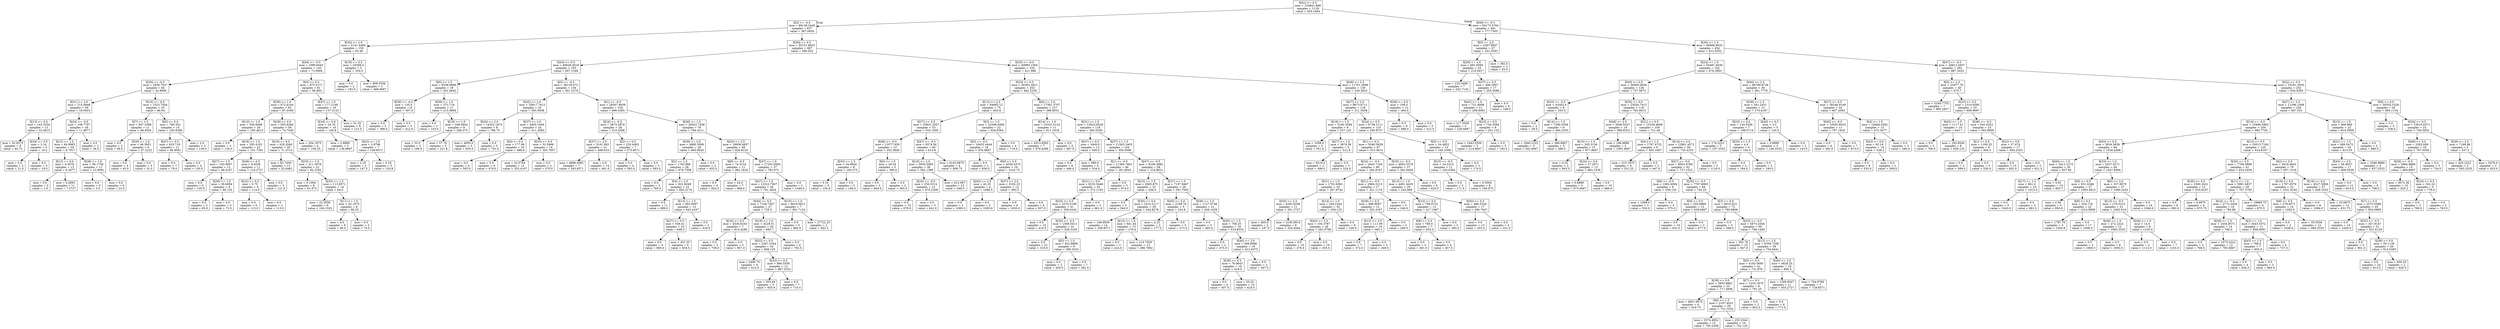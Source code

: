 digraph Tree {
node [shape=box] ;
0 [label="X[41] <= 0.5\nmse = 103841.899\nsamples = 1118\nvalue = 555.1664"] ;
1 [label="X[2] <= -0.5\nmse = 68136.3446\nsamples = 637\nvalue = 387.0926"] ;
0 -> 1 [labeldistance=2.5, labelangle=45, headlabel="True"] ;
2 [label="X[34] <= 2.0\nmse = 5141.4484\nsamples = 150\nvalue = 82.46"] ;
1 -> 2 ;
3 [label="X[40] <= -0.5\nmse = 1989.6045\nsamples = 145\nvalue = 73.0966"] ;
2 -> 3 ;
4 [label="X[30] <= -0.5\nmse = 1639.7537\nsamples = 64\nvalue = 42.8906"] ;
3 -> 4 ;
5 [label="X[31] <= 2.0\nmse = 215.0848\nsamples = 39\nvalue = 18.6923"] ;
4 -> 5 ;
6 [label="X[13] <= 2.0\nmse = 143.3254\nsamples = 13\nvalue = 32.4615"] ;
5 -> 6 ;
7 [label="mse = 52.9375\nsamples = 8\nvalue = 40.75"] ;
6 -> 7 ;
8 [label="X[34] <= 0.5\nmse = 2.16\nsamples = 5\nvalue = 19.2"] ;
6 -> 8 ;
9 [label="mse = 0.0\nsamples = 2\nvalue = 21.0"] ;
8 -> 9 ;
10 [label="mse = 0.0\nsamples = 3\nvalue = 18.0"] ;
8 -> 10 ;
11 [label="X[24] <= -0.5\nmse = 108.7707\nsamples = 26\nvalue = 11.8077"] ;
5 -> 11 ;
12 [label="X[12] <= 1.5\nmse = 64.9983\nsamples = 24\nvalue = 9.7917"] ;
11 -> 12 ;
13 [label="X[12] <= 0.0\nmse = 9.5976\nsamples = 13\nvalue = 6.3077"] ;
12 -> 13 ;
14 [label="mse = 0.0\nsamples = 2\nvalue = 1.0"] ;
13 -> 14 ;
15 [label="mse = 5.2893\nsamples = 11\nvalue = 7.2727"] ;
13 -> 15 ;
16 [label="X[38] <= 1.0\nmse = 99.1736\nsamples = 11\nvalue = 13.9091"] ;
12 -> 16 ;
17 [label="mse = 0.0\nsamples = 5\nvalue = 3.0"] ;
16 -> 17 ;
18 [label="mse = 0.0\nsamples = 6\nvalue = 23.0"] ;
16 -> 18 ;
19 [label="mse = 0.0\nsamples = 2\nvalue = 36.0"] ;
11 -> 19 ;
20 [label="X[10] <= -0.5\nmse = 1523.7504\nsamples = 25\nvalue = 80.64"] ;
4 -> 20 ;
21 [label="X[7] <= 1.5\nmse = 607.3388\nsamples = 11\nvalue = 48.4545"] ;
20 -> 21 ;
22 [label="mse = 0.0\nsamples = 2\nvalue = 99.0"] ;
21 -> 22 ;
23 [label="X[30] <= 1.0\nmse = 48.3951\nsamples = 9\nvalue = 37.2222"] ;
21 -> 23 ;
24 [label="mse = 0.0\nsamples = 4\nvalue = 45.0"] ;
23 -> 24 ;
25 [label="mse = 0.0\nsamples = 5\nvalue = 31.0"] ;
23 -> 25 ;
26 [label="X[0] <= 0.0\nmse = 790.352\nsamples = 14\nvalue = 105.9286"] ;
20 -> 26 ;
27 [label="X[47] <= 0.5\nmse = 625.719\nsamples = 11\nvalue = 96.9091"] ;
26 -> 27 ;
28 [label="mse = 0.0\nsamples = 7\nvalue = 78.0"] ;
27 -> 28 ;
29 [label="mse = 0.0\nsamples = 4\nvalue = 130.0"] ;
27 -> 29 ;
30 [label="mse = 2.0\nsamples = 3\nvalue = 139.0"] ;
26 -> 30 ;
31 [label="X[0] <= 0.5\nmse = 975.5171\nsamples = 81\nvalue = 96.963"] ;
3 -> 31 ;
32 [label="X[38] <= 1.0\nmse = 672.6144\nsamples = 65\nvalue = 87.0308"] ;
31 -> 32 ;
33 [label="X[10] <= 1.5\nmse = 356.9408\nsamples = 26\nvalue = 105.4615"] ;
32 -> 33 ;
34 [label="mse = 0.0\nsamples = 3\nvalue = 134.0"] ;
33 -> 34 ;
35 [label="X[18] <= 1.0\nmse = 283.4102\nsamples = 23\nvalue = 101.7391"] ;
33 -> 35 ;
36 [label="X[27] <= 1.5\nmse = 163.9097\nsamples = 12\nvalue = 88.4167"] ;
35 -> 36 ;
37 [label="mse = 0.0\nsamples = 4\nvalue = 105.0"] ;
36 -> 37 ;
38 [label="X[39] <= 1.0\nmse = 39.6094\nsamples = 8\nvalue = 80.125"] ;
36 -> 38 ;
39 [label="mse = 0.0\nsamples = 5\nvalue = 85.0"] ;
38 -> 39 ;
40 [label="mse = 0.0\nsamples = 3\nvalue = 72.0"] ;
38 -> 40 ;
41 [label="X[46] <= 0.5\nmse = 8.9256\nsamples = 11\nvalue = 116.2727"] ;
35 -> 41 ;
42 [label="X[22] <= 0.5\nmse = 0.75\nsamples = 8\nvalue = 114.5"] ;
41 -> 42 ;
43 [label="mse = 0.0\nsamples = 6\nvalue = 115.0"] ;
42 -> 43 ;
44 [label="mse = 0.0\nsamples = 2\nvalue = 113.0"] ;
42 -> 44 ;
45 [label="mse = 0.0\nsamples = 3\nvalue = 121.0"] ;
41 -> 45 ;
46 [label="X[29] <= 0.5\nmse = 505.6266\nsamples = 39\nvalue = 74.7436"] ;
32 -> 46 ;
47 [label="X[19] <= 0.5\nmse = 429.2049\nsamples = 35\nvalue = 71.3714"] ;
46 -> 47 ;
48 [label="mse = 82.7456\nsamples = 13\nvalue = 52.8462"] ;
47 -> 48 ;
49 [label="X[33] <= 1.0\nmse = 311.3079\nsamples = 22\nvalue = 82.3182"] ;
47 -> 49 ;
50 [label="mse = 0.1094\nsamples = 8\nvalue = 61.875"] ;
49 -> 50 ;
51 [label="X[25] <= 1.5\nmse = 113.8571\nsamples = 14\nvalue = 94.0"] ;
49 -> 51 ;
52 [label="mse = 22.5556\nsamples = 6\nvalue = 104.3333"] ;
51 -> 52 ;
53 [label="X[11] <= 1.0\nmse = 42.1875\nsamples = 8\nvalue = 86.25"] ;
51 -> 53 ;
54 [label="mse = 0.0\nsamples = 6\nvalue = 90.0"] ;
53 -> 54 ;
55 [label="mse = 0.0\nsamples = 2\nvalue = 75.0"] ;
53 -> 55 ;
56 [label="mse = 204.1875\nsamples = 4\nvalue = 104.25"] ;
46 -> 56 ;
57 [label="X[47] <= 1.0\nmse = 177.2148\nsamples = 16\nvalue = 137.3125"] ;
31 -> 57 ;
58 [label="X[16] <= 0.0\nmse = 24.76\nsamples = 10\nvalue = 146.8"] ;
57 -> 58 ;
59 [label="mse = 2.8889\nsamples = 3\nvalue = 139.6667"] ;
58 -> 59 ;
60 [label="X[22] <= 1.0\nmse = 2.9796\nsamples = 7\nvalue = 149.8571"] ;
58 -> 60 ;
61 [label="mse = 2.25\nsamples = 2\nvalue = 147.5"] ;
60 -> 61 ;
62 [label="mse = 0.16\nsamples = 5\nvalue = 150.8"] ;
60 -> 62 ;
63 [label="mse = 31.25\nsamples = 6\nvalue = 121.5"] ;
57 -> 63 ;
64 [label="X[19] <= 0.5\nmse = 20268.4\nsamples = 5\nvalue = 354.0"] ;
2 -> 64 ;
65 [label="mse = 0.0\nsamples = 2\nvalue = 182.0"] ;
64 -> 65 ;
66 [label="mse = 909.5556\nsamples = 3\nvalue = 468.6667"] ;
64 -> 66 ;
67 [label="X[49] <= 0.5\nmse = 50151.8625\nsamples = 487\nvalue = 480.922"] ;
1 -> 67 ;
68 [label="X[43] <= 0.5\nmse = 46626.4018\nsamples = 155\nvalue = 607.1548"] ;
67 -> 68 ;
69 [label="X[0] <= 1.5\nmse = 8339.6898\nsamples = 19\nvalue = 291.6842"] ;
68 -> 69 ;
70 [label="X[39] <= -0.5\nmse = 135.0\nsamples = 8\nvalue = 397.0"] ;
69 -> 70 ;
71 [label="mse = 0.0\nsamples = 5\nvalue = 388.0"] ;
70 -> 71 ;
72 [label="mse = 0.0\nsamples = 3\nvalue = 412.0"] ;
70 -> 72 ;
73 [label="X[39] <= 1.0\nmse = 373.719\nsamples = 11\nvalue = 215.0909"] ;
69 -> 73 ;
74 [label="mse = 0.0\nsamples = 3\nvalue = 233.0"] ;
73 -> 74 ;
75 [label="X[18] <= 1.0\nmse = 348.4844\nsamples = 8\nvalue = 208.375"] ;
73 -> 75 ;
76 [label="mse = 32.0\nsamples = 3\nvalue = 186.0"] ;
75 -> 76 ;
77 [label="mse = 57.76\nsamples = 5\nvalue = 221.8"] ;
75 -> 77 ;
78 [label="X[5] <= -0.5\nmse = 36129.073\nsamples = 136\nvalue = 651.2279"] ;
68 -> 78 ;
79 [label="X[45] <= 2.0\nmse = 33617.7412\nsamples = 32\nvalue = 505.5938"] ;
78 -> 79 ;
80 [label="X[20] <= 2.0\nmse = 14352.1875\nsamples = 8\nvalue = 788.75"] ;
79 -> 80 ;
81 [label="mse = 4050.0\nsamples = 3\nvalue = 935.0"] ;
80 -> 81 ;
82 [label="mse = 0.0\nsamples = 5\nvalue = 701.0"] ;
80 -> 82 ;
83 [label="X[37] <= 2.0\nmse = 4405.1649\nsamples = 24\nvalue = 411.2083"] ;
79 -> 83 ;
84 [label="X[4] <= 0.5\nmse = 177.96\nsamples = 10\nvalue = 488.8"] ;
83 -> 84 ;
85 [label="mse = 0.0\nsamples = 4\nvalue = 505.0"] ;
84 -> 85 ;
86 [label="mse = 5.0\nsamples = 6\nvalue = 478.0"] ;
84 -> 86 ;
87 [label="X[33] <= 0.0\nmse = 52.5969\nsamples = 14\nvalue = 355.7857"] ;
83 -> 87 ;
88 [label="mse = 22.0764\nsamples = 12\nvalue = 353.4167"] ;
87 -> 88 ;
89 [label="mse = 0.0\nsamples = 2\nvalue = 370.0"] ;
87 -> 89 ;
90 [label="X[1] <= -0.5\nmse = 28367.8639\nsamples = 104\nvalue = 696.0385"] ;
78 -> 90 ;
91 [label="X[24] <= -0.5\nmse = 3875.3878\nsamples = 28\nvalue = 510.4286"] ;
90 -> 91 ;
92 [label="X[37] <= 2.0\nmse = 3191.093\nsamples = 21\nvalue = 488.619"] ;
91 -> 92 ;
93 [label="mse = 4996.4082\nsamples = 7\nvalue = 543.8571"] ;
92 -> 93 ;
94 [label="mse = 0.0\nsamples = 14\nvalue = 461.0"] ;
92 -> 94 ;
95 [label="X[2] <= 0.5\nmse = 220.4082\nsamples = 7\nvalue = 575.8571"] ;
91 -> 95 ;
96 [label="mse = 0.0\nsamples = 4\nvalue = 563.0"] ;
95 -> 96 ;
97 [label="mse = 0.0\nsamples = 3\nvalue = 593.0"] ;
95 -> 97 ;
98 [label="X[36] <= 1.5\nmse = 20022.7438\nsamples = 76\nvalue = 764.4211"] ;
90 -> 98 ;
99 [label="X[38] <= 2.0\nmse = 4880.3099\nsamples = 28\nvalue = 660.8929"] ;
98 -> 99 ;
100 [label="X[2] <= 1.5\nmse = 1743.966\nsamples = 26\nvalue = 676.7308"] ;
99 -> 100 ;
101 [label="mse = 0.0\nsamples = 3\nvalue = 765.0"] ;
100 -> 101 ;
102 [label="X[4] <= 2.5\nmse = 822.6049\nsamples = 23\nvalue = 665.2174"] ;
100 -> 102 ;
103 [label="mse = 0.0\nsamples = 11\nvalue = 689.0"] ;
102 -> 103 ;
104 [label="X[13] <= 1.5\nmse = 582.9097\nsamples = 12\nvalue = 643.4167"] ;
102 -> 104 ;
105 [label="X[27] <= 0.5\nmse = 556.41\nsamples = 10\nvalue = 648.3"] ;
104 -> 105 ;
106 [label="mse = 0.0\nsamples = 4\nvalue = 669.0"] ;
105 -> 106 ;
107 [label="mse = 451.25\nsamples = 6\nvalue = 634.5"] ;
105 -> 107 ;
108 [label="mse = 0.0\nsamples = 2\nvalue = 619.0"] ;
104 -> 108 ;
109 [label="mse = 0.0\nsamples = 2\nvalue = 455.0"] ;
99 -> 109 ;
110 [label="X[20] <= 2.5\nmse = 18956.4857\nsamples = 48\nvalue = 824.8125"] ;
98 -> 110 ;
111 [label="X[8] <= -0.5\nmse = 74.5124\nsamples = 11\nvalue = 962.1818"] ;
110 -> 111 ;
112 [label="mse = 0.0\nsamples = 4\nvalue = 952.0"] ;
111 -> 112 ;
113 [label="mse = 24.0\nsamples = 7\nvalue = 968.0"] ;
111 -> 113 ;
114 [label="X[47] <= 1.0\nmse = 17292.0804\nsamples = 37\nvalue = 783.973"] ;
110 -> 114 ;
115 [label="X[27] <= 1.0\nmse = 12523.7067\nsamples = 34\nvalue = 761.3824"] ;
114 -> 115 ;
116 [label="X[44] <= 0.5\nmse = 7106.7407\nsamples = 27\nvalue = 725.0"] ;
115 -> 116 ;
117 [label="X[16] <= 0.5\nmse = 4530.8163\nsamples = 7\nvalue = 814.4286"] ;
116 -> 117 ;
118 [label="mse = 0.0\nsamples = 2\nvalue = 708.0"] ;
117 -> 118 ;
119 [label="mse = 0.0\nsamples = 5\nvalue = 857.0"] ;
117 -> 119 ;
120 [label="X[19] <= 1.0\nmse = 4229.51\nsamples = 20\nvalue = 693.7"] ;
116 -> 120 ;
121 [label="X[32] <= 0.5\nmse = 2267.2344\nsamples = 16\nvalue = 669.125"] ;
120 -> 121 ;
122 [label="mse = 2490.75\nsamples = 4\nvalue = 614.5"] ;
121 -> 122 ;
123 [label="X[33] <= 0.5\nmse = 866.5556\nsamples = 12\nvalue = 687.3333"] ;
121 -> 123 ;
124 [label="mse = 353.44\nsamples = 5\nvalue = 655.6"] ;
123 -> 124 ;
125 [label="mse = 0.0\nsamples = 7\nvalue = 710.0"] ;
123 -> 125 ;
126 [label="mse = 0.0\nsamples = 4\nvalue = 792.0"] ;
120 -> 126 ;
127 [label="X[10] <= 1.0\nmse = 8619.0612\nsamples = 7\nvalue = 901.7143"] ;
115 -> 127 ;
128 [label="mse = 0.0\nsamples = 5\nvalue = 885.0"] ;
127 -> 128 ;
129 [label="mse = 27722.25\nsamples = 2\nvalue = 943.5"] ;
127 -> 129 ;
130 [label="mse = 0.0\nsamples = 3\nvalue = 1040.0"] ;
114 -> 130 ;
131 [label="X[35] <= -0.5\nmse = 40885.1565\nsamples = 332\nvalue = 421.988"] ;
67 -> 131 ;
132 [label="X[20] <= 0.5\nmse = 50362.2821\nsamples = 202\nvalue = 482.2228"] ;
131 -> 132 ;
133 [label="X[12] <= 2.5\nmse = 64685.12\nsamples = 75\nvalue = 643.8"] ;
132 -> 133 ;
134 [label="X[27] <= 2.5\nmse = 33831.3357\nsamples = 53\nvalue = 525.1509"] ;
133 -> 134 ;
135 [label="X[48] <= -0.5\nmse = 13577.929\nsamples = 13\nvalue = 252.3846"] ;
134 -> 135 ;
136 [label="X[33] <= 1.5\nmse = 34.9844\nsamples = 8\nvalue = 160.375"] ;
135 -> 136 ;
137 [label="mse = 0.16\nsamples = 5\nvalue = 155.8"] ;
136 -> 137 ;
138 [label="mse = 0.0\nsamples = 3\nvalue = 168.0"] ;
136 -> 138 ;
139 [label="X[0] <= 1.5\nmse = 29.04\nsamples = 5\nvalue = 399.6"] ;
135 -> 139 ;
140 [label="mse = 0.0\nsamples = 3\nvalue = 404.0"] ;
139 -> 140 ;
141 [label="mse = 0.0\nsamples = 2\nvalue = 393.0"] ;
139 -> 141 ;
142 [label="X[47] <= -0.5\nmse = 8374.56\nsamples = 40\nvalue = 613.8"] ;
134 -> 142 ;
143 [label="X[16] <= 2.0\nmse = 3930.5085\nsamples = 36\nvalue = 592.1389"] ;
142 -> 143 ;
144 [label="X[24] <= -0.5\nmse = 256.3314\nsamples = 13\nvalue = 670.2308"] ;
143 -> 144 ;
145 [label="mse = 0.0\nsamples = 10\nvalue = 679.0"] ;
144 -> 145 ;
146 [label="mse = 0.0\nsamples = 3\nvalue = 641.0"] ;
144 -> 146 ;
147 [label="mse = 612.087\nsamples = 23\nvalue = 548.0"] ;
143 -> 147 ;
148 [label="mse = 6142.6875\nsamples = 4\nvalue = 808.75"] ;
142 -> 148 ;
149 [label="X[3] <= 1.5\nmse = 23398.0496\nsamples = 22\nvalue = 929.6364"] ;
133 -> 149 ;
150 [label="X[5] <= -0.5\nmse = 16432.4444\nsamples = 18\nvalue = 976.6667"] ;
149 -> 150 ;
151 [label="mse = 0.0\nsamples = 2\nvalue = 656.0"] ;
150 -> 151 ;
152 [label="X[6] <= 2.0\nmse = 4026.4375\nsamples = 16\nvalue = 1016.75"] ;
150 -> 152 ;
153 [label="X[45] <= 2.5\nmse = 42.25\nsamples = 4\nvalue = 1086.5"] ;
152 -> 153 ;
154 [label="mse = 0.0\nsamples = 2\nvalue = 1080.0"] ;
153 -> 154 ;
155 [label="mse = 0.0\nsamples = 2\nvalue = 1093.0"] ;
153 -> 155 ;
156 [label="X[37] <= 2.0\nmse = 3192.25\nsamples = 12\nvalue = 993.5"] ;
152 -> 156 ;
157 [label="mse = 0.0\nsamples = 6\nvalue = 1050.0"] ;
156 -> 157 ;
158 [label="mse = 0.0\nsamples = 6\nvalue = 937.0"] ;
156 -> 158 ;
159 [label="mse = 0.0\nsamples = 4\nvalue = 718.0"] ;
149 -> 159 ;
160 [label="X[6] <= 2.0\nmse = 17381.3707\nsamples = 127\nvalue = 386.8031"] ;
132 -> 160 ;
161 [label="X[14] <= 1.0\nmse = 10322.5124\nsamples = 11\nvalue = 611.1818"] ;
160 -> 161 ;
162 [label="mse = 4513.9592\nsamples = 7\nvalue = 676.4286"] ;
161 -> 162 ;
163 [label="mse = 0.0\nsamples = 4\nvalue = 497.0"] ;
161 -> 163 ;
164 [label="X[31] <= 1.5\nmse = 12823.8528\nsamples = 116\nvalue = 365.5259"] ;
160 -> 164 ;
165 [label="X[47] <= 0.5\nmse = 3406.0\nsamples = 12\nvalue = 500.0"] ;
164 -> 165 ;
166 [label="mse = 0.0\nsamples = 6\nvalue = 446.0"] ;
165 -> 166 ;
167 [label="mse = 980.0\nsamples = 6\nvalue = 554.0"] ;
165 -> 167 ;
168 [label="X[37] <= 1.5\nmse = 11583.2403\nsamples = 104\nvalue = 350.0096"] ;
164 -> 168 ;
169 [label="X[1] <= -0.5\nmse = 11384.7661\nsamples = 46\nvalue = 391.8043"] ;
168 -> 169 ;
170 [label="X[21] <= 0.0\nmse = 6235.5446\nsamples = 43\nvalue = 372.1163"] ;
169 -> 170 ;
171 [label="X[25] <= 0.5\nmse = 2270.2189\nsamples = 41\nvalue = 358.0244"] ;
170 -> 171 ;
172 [label="mse = 0.0\nsamples = 10\nvalue = 416.0"] ;
171 -> 172 ;
173 [label="X[26] <= -0.5\nmse = 1568.5411\nsamples = 31\nvalue = 339.3226"] ;
171 -> 173 ;
174 [label="mse = 0.0\nsamples = 22\nvalue = 316.0"] ;
173 -> 174 ;
175 [label="X[5] <= 1.0\nmse = 822.8889\nsamples = 9\nvalue = 396.3333"] ;
173 -> 175 ;
176 [label="mse = 0.0\nsamples = 2\nvalue = 450.0"] ;
175 -> 176 ;
177 [label="mse = 0.0\nsamples = 7\nvalue = 381.0"] ;
175 -> 177 ;
178 [label="mse = 0.0\nsamples = 2\nvalue = 661.0"] ;
170 -> 178 ;
179 [label="mse = 0.0\nsamples = 3\nvalue = 674.0"] ;
169 -> 179 ;
180 [label="X[47] <= -0.5\nmse = 9256.4982\nsamples = 58\nvalue = 316.8621"] ;
168 -> 180 ;
181 [label="X[10] <= 1.5\nmse = 2665.875\nsamples = 32\nvalue = 256.0"] ;
180 -> 181 ;
182 [label="mse = 0.0\nsamples = 3\nvalue = 364.0"] ;
181 -> 182 ;
183 [label="X[30] <= 0.0\nmse = 1610.2117\nsamples = 29\nvalue = 244.8276"] ;
181 -> 183 ;
184 [label="mse = 146.6939\nsamples = 14\nvalue = 208.8571"] ;
183 -> 184 ;
185 [label="X[12] <= 1.0\nmse = 641.44\nsamples = 15\nvalue = 278.4"] ;
183 -> 185 ;
186 [label="mse = 0.0\nsamples = 2\nvalue = 224.0"] ;
185 -> 186 ;
187 [label="mse = 214.7929\nsamples = 13\nvalue = 286.7692"] ;
185 -> 187 ;
188 [label="X[27] <= 1.5\nmse = 7197.9467\nsamples = 26\nvalue = 391.7692"] ;
180 -> 188 ;
189 [label="X[45] <= 0.0\nmse = 2189.76\nsamples = 5\nvalue = 234.8"] ;
188 -> 189 ;
190 [label="mse = 2.25\nsamples = 2\nvalue = 177.5"] ;
189 -> 190 ;
191 [label="mse = 0.0\nsamples = 3\nvalue = 273.0"] ;
189 -> 191 ;
192 [label="X[36] <= 1.5\nmse = 1127.0748\nsamples = 21\nvalue = 429.1429"] ;
188 -> 192 ;
193 [label="mse = 0.0\nsamples = 3\nvalue = 485.0"] ;
192 -> 193 ;
194 [label="X[45] <= 1.5\nmse = 708.25\nsamples = 18\nvalue = 419.8333"] ;
192 -> 194 ;
195 [label="mse = 0.0\nsamples = 2\nvalue = 475.0"] ;
194 -> 195 ;
196 [label="X[40] <= 2.0\nmse = 368.8086\nsamples = 16\nvalue = 412.9375"] ;
194 -> 196 ;
197 [label="X[38] <= 0.5\nmse = 76.9643\nsamples = 14\nvalue = 419.5"] ;
196 -> 197 ;
198 [label="mse = 0.0\nsamples = 4\nvalue = 407.0"] ;
197 -> 198 ;
199 [label="mse = 20.25\nsamples = 10\nvalue = 424.5"] ;
197 -> 199 ;
200 [label="mse = 0.0\nsamples = 2\nvalue = 367.0"] ;
196 -> 200 ;
201 [label="X[48] <= 2.5\nmse = 11761.2999\nsamples = 130\nvalue = 328.3923"] ;
131 -> 201 ;
202 [label="X[27] <= 2.5\nmse = 9873.6711\nsamples = 118\nvalue = 311.5508"] ;
201 -> 202 ;
203 [label="X[16] <= 1.5\nmse = 3160.3594\nsamples = 8\nvalue = 527.125"] ;
202 -> 203 ;
204 [label="mse = 1058.0\nsamples = 3\nvalue = 551.0"] ;
203 -> 204 ;
205 [label="X[27] <= 1.0\nmse = 3874.56\nsamples = 5\nvalue = 512.8"] ;
203 -> 205 ;
206 [label="mse = 9216.0\nsamples = 2\nvalue = 496.0"] ;
205 -> 206 ;
207 [label="mse = 0.0\nsamples = 3\nvalue = 524.0"] ;
205 -> 207 ;
208 [label="X[24] <= 0.5\nmse = 6736.3111\nsamples = 110\nvalue = 295.8727"] ;
202 -> 208 ;
209 [label="X[1] <= 0.5\nmse = 5040.5658\nsamples = 97\nvalue = 313.3814"] ;
208 -> 209 ;
210 [label="X[24] <= -0.5\nmse = 2645.7164\nsamples = 60\nvalue = 282.8167"] ;
209 -> 210 ;
211 [label="X[31] <= 1.5\nmse = 1702.6382\nsamples = 43\nvalue = 267.6744"] ;
210 -> 211 ;
212 [label="X[45] <= 2.5\nmse = 4282.9256\nsamples = 11\nvalue = 301.2727"] ;
211 -> 212 ;
213 [label="mse = 400.0\nsamples = 2\nvalue = 197.0"] ;
212 -> 213 ;
214 [label="mse = 2192.6914\nsamples = 9\nvalue = 324.4444"] ;
212 -> 214 ;
215 [label="X[14] <= 1.0\nmse = 294.2344\nsamples = 32\nvalue = 256.125"] ;
211 -> 215 ;
216 [label="X[43] <= 2.5\nmse = 104.3787\nsamples = 26\nvalue = 263.0769"] ;
215 -> 216 ;
217 [label="mse = 0.0\nsamples = 10\nvalue = 276.0"] ;
216 -> 217 ;
218 [label="mse = 0.0\nsamples = 16\nvalue = 255.0"] ;
216 -> 218 ;
219 [label="mse = 0.0\nsamples = 6\nvalue = 226.0"] ;
215 -> 219 ;
220 [label="X[21] <= -0.5\nmse = 2984.2215\nsamples = 17\nvalue = 321.1176"] ;
210 -> 220 ;
221 [label="X[39] <= 0.5\nmse = 896.9097\nsamples = 12\nvalue = 352.4167"] ;
220 -> 221 ;
222 [label="X[12] <= 2.5\nmse = 111.09\nsamples = 10\nvalue = 365.1"] ;
221 -> 222 ;
223 [label="mse = 0.0\nsamples = 7\nvalue = 372.0"] ;
222 -> 223 ;
224 [label="mse = 0.0\nsamples = 3\nvalue = 349.0"] ;
222 -> 224 ;
225 [label="mse = 0.0\nsamples = 2\nvalue = 289.0"] ;
221 -> 225 ;
226 [label="mse = 0.0\nsamples = 5\nvalue = 246.0"] ;
220 -> 226 ;
227 [label="X[25] <= -0.5\nmse = 4952.5376\nsamples = 37\nvalue = 362.9459"] ;
209 -> 227 ;
228 [label="X[13] <= 1.0\nmse = 4491.4435\nsamples = 29\nvalue = 343.069"] ;
227 -> 228 ;
229 [label="X[10] <= 0.5\nmse = 798.9722\nsamples = 12\nvalue = 417.1667"] ;
228 -> 229 ;
230 [label="X[8] <= 0.5\nmse = 768.0\nsamples = 7\nvalue = 433.0"] ;
229 -> 230 ;
231 [label="mse = 0.0\nsamples = 3\nvalue = 401.0"] ;
230 -> 231 ;
232 [label="mse = 0.0\nsamples = 4\nvalue = 457.0"] ;
230 -> 232 ;
233 [label="mse = 0.0\nsamples = 5\nvalue = 395.0"] ;
229 -> 233 ;
234 [label="X[40] <= 0.5\nmse = 486.5329\nsamples = 17\nvalue = 290.7647"] ;
228 -> 234 ;
235 [label="mse = 0.0\nsamples = 13\nvalue = 303.0"] ;
234 -> 235 ;
236 [label="mse = 0.0\nsamples = 4\nvalue = 251.0"] ;
234 -> 236 ;
237 [label="mse = 0.0\nsamples = 8\nvalue = 435.0"] ;
227 -> 237 ;
238 [label="X[5] <= 0.5\nmse = 34.4852\nsamples = 13\nvalue = 165.2308"] ;
208 -> 238 ;
239 [label="X[15] <= -0.5\nmse = 24.2314\nsamples = 11\nvalue = 163.6364"] ;
238 -> 239 ;
240 [label="mse = 0.0\nsamples = 3\nvalue = 171.0"] ;
239 -> 240 ;
241 [label="mse = 5.3594\nsamples = 8\nvalue = 160.875"] ;
239 -> 241 ;
242 [label="mse = 0.0\nsamples = 2\nvalue = 174.0"] ;
238 -> 242 ;
243 [label="X[38] <= 0.5\nmse = 108.0\nsamples = 12\nvalue = 494.0"] ;
201 -> 243 ;
244 [label="mse = 0.0\nsamples = 9\nvalue = 488.0"] ;
243 -> 244 ;
245 [label="mse = 0.0\nsamples = 3\nvalue = 512.0"] ;
243 -> 245 ;
246 [label="X[49] <= -0.5\nmse = 64173.3764\nsamples = 481\nvalue = 777.7505"] ;
0 -> 246 [labeldistance=2.5, labelangle=-45, headlabel="False"] ;
247 [label="X[0] <= 2.5\nmse = 2397.8957\nsamples = 27\nvalue = 201.2593"] ;
246 -> 247 ;
248 [label="X[29] <= 1.0\nmse = 681.9566\nsamples = 24\nvalue = 216.0417"] ;
247 -> 248 ;
249 [label="mse = 133.3469\nsamples = 7\nvalue = 242.7143"] ;
248 -> 249 ;
250 [label="X[37] <= 0.5\nmse = 494.2907\nsamples = 17\nvalue = 205.0588"] ;
248 -> 250 ;
251 [label="X[42] <= 1.0\nmse = 721.9008\nsamples = 11\nvalue = 208.9091"] ;
250 -> 251 ;
252 [label="mse = 117.5556\nsamples = 3\nvalue = 229.6667"] ;
251 -> 252 ;
253 [label="X[23] <= 0.5\nmse = 726.3594\nsamples = 8\nvalue = 201.125"] ;
251 -> 253 ;
254 [label="mse = 1643.5556\nsamples = 3\nvalue = 214.6667"] ;
253 -> 254 ;
255 [label="mse = 0.0\nsamples = 5\nvalue = 193.0"] ;
253 -> 255 ;
256 [label="mse = 0.0\nsamples = 6\nvalue = 198.0"] ;
250 -> 256 ;
257 [label="mse = 392.0\nsamples = 3\nvalue = 83.0"] ;
247 -> 257 ;
258 [label="X[26] <= 1.5\nmse = 46906.9635\nsamples = 454\nvalue = 812.0352"] ;
246 -> 258 ;
259 [label="X[24] <= 1.5\nmse = 54481.6036\nsamples = 162\nvalue = 676.2963"] ;
258 -> 259 ;
260 [label="X[40] <= 0.5\nmse = 34060.0836\nsamples = 126\nvalue = 737.5873"] ;
259 -> 260 ;
261 [label="X[33] <= -0.5\nmse = 41002.0\nsamples = 8\nvalue = 355.5"] ;
260 -> 261 ;
262 [label="mse = 0.0\nsamples = 2\nvalue = 29.0"] ;
261 -> 262 ;
263 [label="X[14] <= 1.5\nmse = 7290.5556\nsamples = 6\nvalue = 464.3333"] ;
261 -> 263 ;
264 [label="mse = 1840.2222\nsamples = 3\nvalue = 542.6667"] ;
263 -> 264 ;
265 [label="mse = 468.6667\nsamples = 3\nvalue = 386.0"] ;
263 -> 265 ;
266 [label="X[35] <= 0.0\nmse = 23020.7415\nsamples = 118\nvalue = 763.4915"] ;
260 -> 266 ;
267 [label="X[48] <= 2.5\nmse = 2000.9167\nsamples = 18\nvalue = 996.8333"] ;
266 -> 267 ;
268 [label="X[15] <= 1.5\nmse = 205.3156\nsamples = 15\nvalue = 977.8667"] ;
267 -> 268 ;
269 [label="mse = 0.25\nsamples = 2\nvalue = 943.5"] ;
268 -> 269 ;
270 [label="X[24] <= 0.0\nmse = 27.2071\nsamples = 13\nvalue = 983.1538"] ;
268 -> 270 ;
271 [label="mse = 0.8889\nsamples = 3\nvalue = 973.6667"] ;
270 -> 271 ;
272 [label="mse = 0.0\nsamples = 10\nvalue = 986.0"] ;
270 -> 272 ;
273 [label="mse = 186.8889\nsamples = 3\nvalue = 1091.6667"] ;
267 -> 273 ;
274 [label="X[21] <= 0.5\nmse = 15239.4699\nsamples = 100\nvalue = 721.49"] ;
266 -> 274 ;
275 [label="X[41] <= 1.5\nmse = 1787.4722\nsamples = 6\nvalue = 503.1667"] ;
274 -> 275 ;
276 [label="mse = 315.1875\nsamples = 4\nvalue = 531.25"] ;
275 -> 276 ;
277 [label="mse = 0.0\nsamples = 2\nvalue = 447.0"] ;
275 -> 277 ;
278 [label="X[14] <= 2.0\nmse = 12861.4572\nsamples = 94\nvalue = 735.4255"] ;
274 -> 278 ;
279 [label="X[47] <= -0.5\nmse = 9923.9768\nsamples = 92\nvalue = 727.1522"] ;
278 -> 279 ;
280 [label="X[9] <= -0.5\nmse = 1062.6094\nsamples = 8\nvalue = 558.125"] ;
279 -> 280 ;
281 [label="mse = 1568.0\nsamples = 3\nvalue = 530.0"] ;
280 -> 281 ;
282 [label="mse = 0.0\nsamples = 5\nvalue = 575.0"] ;
280 -> 282 ;
283 [label="X[29] <= -0.5\nmse = 7787.8065\nsamples = 84\nvalue = 743.25"] ;
279 -> 283 ;
284 [label="X[9] <= 0.5\nmse = 293.8889\nsamples = 12\nvalue = 638.6667"] ;
283 -> 284 ;
285 [label="mse = 0.0\nsamples = 10\nvalue = 631.0"] ;
284 -> 285 ;
286 [label="mse = 0.0\nsamples = 2\nvalue = 677.0"] ;
284 -> 286 ;
287 [label="X[3] <= 0.0\nmse = 6910.023\nsamples = 72\nvalue = 760.6806"] ;
283 -> 287 ;
288 [label="mse = 0.0\nsamples = 3\nvalue = 589.0"] ;
287 -> 288 ;
289 [label="X[23] <= -0.5\nmse = 5873.2544\nsamples = 69\nvalue = 768.1449"] ;
287 -> 289 ;
290 [label="mse = 302.76\nsamples = 10\nvalue = 847.8"] ;
289 -> 290 ;
291 [label="X[12] <= 1.5\nmse = 5559.7208\nsamples = 59\nvalue = 754.6441"] ;
289 -> 291 ;
292 [label="X[5] <= 0.5\nmse = 4182.0095\nsamples = 41\nvalue = 731.878"] ;
291 -> 292 ;
293 [label="X[39] <= 0.0\nmse = 3835.8861\nsamples = 33\nvalue = 717.4848"] ;
292 -> 293 ;
294 [label="mse = 4621.6875\nsamples = 4\nvalue = 618.75"] ;
293 -> 294 ;
295 [label="X[6] <= 1.5\nmse = 2197.4031\nsamples = 29\nvalue = 731.1034"] ;
293 -> 295 ;
296 [label="mse = 3374.4852\nsamples = 13\nvalue = 705.2308"] ;
295 -> 296 ;
297 [label="mse = 255.2344\nsamples = 16\nvalue = 752.125"] ;
295 -> 297 ;
298 [label="X[7] <= 0.5\nmse = 1230.1875\nsamples = 8\nvalue = 791.25"] ;
292 -> 298 ;
299 [label="mse = 0.0\nsamples = 2\nvalue = 852.0"] ;
298 -> 299 ;
300 [label="mse = 0.0\nsamples = 6\nvalue = 771.0"] ;
298 -> 300 ;
301 [label="X[40] <= 2.0\nmse = 4828.25\nsamples = 18\nvalue = 806.5"] ;
291 -> 301 ;
302 [label="mse = 1309.8347\nsamples = 11\nvalue = 855.2727"] ;
301 -> 302 ;
303 [label="mse = 744.9796\nsamples = 7\nvalue = 729.8571"] ;
301 -> 303 ;
304 [label="mse = 0.0\nsamples = 2\nvalue = 1116.0"] ;
278 -> 304 ;
305 [label="X[40] <= 2.5\nmse = 66790.6728\nsamples = 36\nvalue = 461.7778"] ;
259 -> 305 ;
306 [label="X[38] <= 1.5\nmse = 541.2431\nsamples = 12\nvalue = 170.4167"] ;
305 -> 306 ;
307 [label="X[23] <= 0.5\nmse = 134.5306\nsamples = 7\nvalue = 188.5714"] ;
306 -> 307 ;
308 [label="mse = 174.2222\nsamples = 3\nvalue = 197.3333"] ;
307 -> 308 ;
309 [label="X[33] <= 1.5\nmse = 4.0\nsamples = 4\nvalue = 182.0"] ;
307 -> 309 ;
310 [label="mse = 0.0\nsamples = 2\nvalue = 184.0"] ;
309 -> 310 ;
311 [label="mse = 0.0\nsamples = 2\nvalue = 180.0"] ;
309 -> 311 ;
312 [label="X[46] <= 0.5\nmse = 3.2\nsamples = 5\nvalue = 145.0"] ;
306 -> 312 ;
313 [label="mse = 0.8889\nsamples = 3\nvalue = 146.3333"] ;
312 -> 313 ;
314 [label="mse = 0.0\nsamples = 2\nvalue = 143.0"] ;
312 -> 314 ;
315 [label="X[27] <= 0.5\nmse = 36246.9149\nsamples = 24\nvalue = 607.4583"] ;
305 -> 315 ;
316 [label="X[45] <= -0.5\nmse = 19595.6033\nsamples = 11\nvalue = 767.1818"] ;
315 -> 316 ;
317 [label="mse = 0.0\nsamples = 4\nvalue = 582.0"] ;
316 -> 317 ;
318 [label="mse = 0.0\nsamples = 7\nvalue = 873.0"] ;
316 -> 318 ;
319 [label="X[4] <= 1.5\nmse = 10484.0592\nsamples = 13\nvalue = 472.3077"] ;
315 -> 319 ;
320 [label="X[42] <= 0.0\nmse = 92.16\nsamples = 10\nvalue = 528.2"] ;
319 -> 320 ;
321 [label="mse = 0.0\nsamples = 8\nvalue = 533.0"] ;
320 -> 321 ;
322 [label="mse = 0.0\nsamples = 2\nvalue = 509.0"] ;
320 -> 322 ;
323 [label="mse = 0.0\nsamples = 3\nvalue = 286.0"] ;
319 -> 323 ;
324 [label="X[47] <= -0.5\nmse = 26811.2937\nsamples = 292\nvalue = 887.3425"] ;
258 -> 324 ;
325 [label="X[5] <= 2.5\nmse = 22977.76\nsamples = 40\nvalue = 675.7"] ;
324 -> 325 ;
326 [label="mse = 5164.7755\nsamples = 7\nvalue = 990.2857"] ;
325 -> 326 ;
327 [label="X[23] <= 0.5\nmse = 1310.9385\nsamples = 33\nvalue = 608.9697"] ;
325 -> 327 ;
328 [label="X[43] <= 1.5\nmse = 1117.41\nsamples = 10\nvalue = 643.7"] ;
327 -> 328 ;
329 [label="mse = 0.0\nsamples = 2\nvalue = 706.0"] ;
328 -> 329 ;
330 [label="mse = 183.8594\nsamples = 8\nvalue = 628.125"] ;
328 -> 330 ;
331 [label="X[38] <= -0.5\nmse = 642.6352\nsamples = 23\nvalue = 593.8696"] ;
327 -> 331 ;
332 [label="X[1] <= 0.5\nmse = 1190.25\nsamples = 6\nvalue = 564.5"] ;
331 -> 332 ;
333 [label="mse = 0.0\nsamples = 3\nvalue = 599.0"] ;
332 -> 333 ;
334 [label="mse = 0.0\nsamples = 3\nvalue = 530.0"] ;
332 -> 334 ;
335 [label="X[22] <= 0.0\nmse = 37.474\nsamples = 17\nvalue = 604.2353"] ;
331 -> 335 ;
336 [label="mse = 0.0\nsamples = 15\nvalue = 602.0"] ;
335 -> 336 ;
337 [label="mse = 0.0\nsamples = 2\nvalue = 621.0"] ;
335 -> 337 ;
338 [label="X[22] <= 0.5\nmse = 19181.3055\nsamples = 252\nvalue = 920.9365"] ;
324 -> 338 ;
339 [label="X[47] <= 2.5\nmse = 11296.1008\nsamples = 226\nvalue = 947.031"] ;
338 -> 339 ;
340 [label="X[14] <= -0.5\nmse = 10486.5962\nsamples = 204\nvalue = 960.7745"] ;
339 -> 340 ;
341 [label="X[43] <= 0.5\nmse = 3834.3639\nsamples = 84\nvalue = 1026.4286"] ;
340 -> 341 ;
342 [label="X[40] <= 1.5\nmse = 3413.1275\nsamples = 20\nvalue = 957.85"] ;
341 -> 342 ;
343 [label="X[17] <= 1.5\nmse = 961.0\nsamples = 10\nvalue = 1012.0"] ;
342 -> 343 ;
344 [label="mse = 0.0\nsamples = 5\nvalue = 1043.0"] ;
343 -> 344 ;
345 [label="mse = 0.0\nsamples = 5\nvalue = 981.0"] ;
343 -> 345 ;
346 [label="mse = 0.81\nsamples = 10\nvalue = 903.7"] ;
342 -> 346 ;
347 [label="X[33] <= 1.0\nmse = 2037.0271\nsamples = 64\nvalue = 1047.8594"] ;
341 -> 347 ;
348 [label="X[9] <= 0.5\nmse = 931.4348\nsamples = 27\nvalue = 1003.4815"] ;
347 -> 348 ;
349 [label="mse = 2.56\nsamples = 5\nvalue = 956.8"] ;
348 -> 349 ;
350 [label="X[8] <= 0.5\nmse = 534.719\nsamples = 22\nvalue = 1014.0909"] ;
348 -> 350 ;
351 [label="mse = 1797.76\nsamples = 5\nvalue = 1034.8"] ;
350 -> 351 ;
352 [label="mse = 0.0\nsamples = 17\nvalue = 1008.0"] ;
350 -> 352 ;
353 [label="X[0] <= 2.0\nmse = 357.9679\nsamples = 37\nvalue = 1080.2432"] ;
347 -> 353 ;
354 [label="X[13] <= -0.5\nmse = 276.5215\nsamples = 21\nvalue = 1092.619"] ;
353 -> 354 ;
355 [label="X[46] <= 1.0\nmse = 272.2222\nsamples = 12\nvalue = 1083.3333"] ;
354 -> 355 ;
356 [label="mse = 0.0\nsamples = 4\nvalue = 1060.0"] ;
355 -> 356 ;
357 [label="mse = 0.0\nsamples = 8\nvalue = 1095.0"] ;
355 -> 357 ;
358 [label="X[44] <= 1.0\nmse = 14.0\nsamples = 9\nvalue = 1105.0"] ;
354 -> 358 ;
359 [label="mse = 0.0\nsamples = 2\nvalue = 1112.0"] ;
358 -> 359 ;
360 [label="mse = 0.0\nsamples = 7\nvalue = 1103.0"] ;
358 -> 360 ;
361 [label="mse = 0.0\nsamples = 16\nvalue = 1064.0"] ;
353 -> 361 ;
362 [label="X[12] <= 0.5\nmse = 10013.7164\nsamples = 120\nvalue = 914.8167"] ;
340 -> 362 ;
363 [label="X[30] <= 2.5\nmse = 7796.0869\nsamples = 41\nvalue = 833.2439"] ;
362 -> 363 ;
364 [label="X[30] <= 0.5\nmse = 1560.2431\nsamples = 12\nvalue = 919.9167"] ;
363 -> 364 ;
365 [label="mse = 0.0\nsamples = 8\nvalue = 892.0"] ;
364 -> 365 ;
366 [label="mse = 4.6875\nsamples = 4\nvalue = 975.75"] ;
364 -> 366 ;
367 [label="X[11] <= 1.0\nmse = 5981.6837\nsamples = 29\nvalue = 797.3793"] ;
363 -> 367 ;
368 [label="X[24] <= -0.5\nmse = 2772.3456\nsamples = 25\nvalue = 784.88"] ;
367 -> 368 ;
369 [label="X[29] <= 1.5\nmse = 1434.8571\nsamples = 14\nvalue = 766.0"] ;
368 -> 369 ;
370 [label="mse = 0.0\nsamples = 2\nvalue = 768.0"] ;
369 -> 370 ;
371 [label="mse = 1673.2222\nsamples = 12\nvalue = 765.6667"] ;
369 -> 371 ;
372 [label="X[2] <= 1.5\nmse = 3443.5372\nsamples = 11\nvalue = 808.9091"] ;
368 -> 372 ;
373 [label="X[43] <= 1.0\nmse = 768.0\nsamples = 7\nvalue = 850.0"] ;
372 -> 373 ;
374 [label="mse = 0.0\nsamples = 4\nvalue = 826.0"] ;
373 -> 374 ;
375 [label="mse = 0.0\nsamples = 3\nvalue = 882.0"] ;
373 -> 375 ;
376 [label="mse = 0.0\nsamples = 4\nvalue = 737.0"] ;
372 -> 376 ;
377 [label="mse = 18960.75\nsamples = 4\nvalue = 875.5"] ;
367 -> 377 ;
378 [label="X[2] <= 0.5\nmse = 5918.9643\nsamples = 79\nvalue = 957.1519"] ;
362 -> 378 ;
379 [label="X[19] <= 0.5\nmse = 1797.0579\nsamples = 22\nvalue = 1031.8182"] ;
378 -> 379 ;
380 [label="X[8] <= 0.5\nmse = 378.8571\nsamples = 14\nvalue = 1002.0"] ;
379 -> 380 ;
381 [label="mse = 0.0\nsamples = 2\nvalue = 1048.0"] ;
380 -> 381 ;
382 [label="mse = 30.5556\nsamples = 12\nvalue = 994.3333"] ;
380 -> 382 ;
383 [label="mse = 0.0\nsamples = 8\nvalue = 1084.0"] ;
379 -> 383 ;
384 [label="X[16] <= 0.0\nmse = 4527.5906\nsamples = 57\nvalue = 928.3333"] ;
378 -> 384 ;
385 [label="mse = 33.6875\nsamples = 12\nvalue = 831.75"] ;
384 -> 385 ;
386 [label="X[7] <= 0.5\nmse = 2575.0588\nsamples = 45\nvalue = 954.0889"] ;
384 -> 386 ;
387 [label="mse = 0.0\nsamples = 14\nvalue = 1026.0"] ;
386 -> 387 ;
388 [label="X[25] <= -0.5\nmse = 347.9147\nsamples = 31\nvalue = 921.6129"] ;
386 -> 388 ;
389 [label="mse = 0.0\nsamples = 5\nvalue = 961.0"] ;
388 -> 389 ;
390 [label="X[39] <= 0.0\nmse = 59.1139\nsamples = 26\nvalue = 914.0385"] ;
388 -> 390 ;
391 [label="mse = 0.0\nsamples = 24\nvalue = 913.0"] ;
390 -> 391 ;
392 [label="mse = 600.25\nsamples = 2\nvalue = 926.5"] ;
390 -> 392 ;
393 [label="X[15] <= 1.5\nmse = 809.969\nsamples = 22\nvalue = 819.5909"] ;
339 -> 393 ;
394 [label="X[21] <= 1.0\nmse = 489.5475\nsamples = 20\nvalue = 813.55"] ;
393 -> 394 ;
395 [label="X[43] <= 2.5\nmse = 58.4637\nsamples = 17\nvalue = 809.3529"] ;
394 -> 395 ;
396 [label="mse = 0.0\nsamples = 11\nvalue = 815.0"] ;
395 -> 396 ;
397 [label="mse = 0.0\nsamples = 6\nvalue = 799.0"] ;
395 -> 397 ;
398 [label="mse = 2266.8889\nsamples = 3\nvalue = 837.3333"] ;
394 -> 398 ;
399 [label="mse = 0.0\nsamples = 2\nvalue = 880.0"] ;
393 -> 399 ;
400 [label="X[9] <= 0.0\nmse = 30355.3328\nsamples = 26\nvalue = 694.1154"] ;
338 -> 400 ;
401 [label="mse = 0.0\nsamples = 3\nvalue = 338.0"] ;
400 -> 401 ;
402 [label="X[34] <= 0.5\nmse = 15615.6371\nsamples = 23\nvalue = 740.5652"] ;
400 -> 402 ;
403 [label="X[49] <= 0.5\nmse = 3282.608\nsamples = 18\nvalue = 797.0556"] ;
402 -> 403 ;
404 [label="X[29] <= -0.5\nmse = 2984.8889\nsamples = 15\nvalue = 809.6667"] ;
403 -> 404 ;
405 [label="mse = 3672.36\nsamples = 10\nvalue = 825.2"] ;
404 -> 405 ;
406 [label="X[24] <= 0.5\nmse = 162.24\nsamples = 5\nvalue = 778.6"] ;
404 -> 406 ;
407 [label="mse = 0.0\nsamples = 3\nvalue = 789.0"] ;
406 -> 407 ;
408 [label="mse = 0.0\nsamples = 2\nvalue = 763.0"] ;
406 -> 408 ;
409 [label="mse = 0.0\nsamples = 3\nvalue = 734.0"] ;
403 -> 409 ;
410 [label="X[26] <= 2.5\nmse = 7168.96\nsamples = 5\nvalue = 537.2"] ;
402 -> 410 ;
411 [label="mse = 420.2222\nsamples = 3\nvalue = 593.3333"] ;
410 -> 411 ;
412 [label="mse = 5476.0\nsamples = 2\nvalue = 453.0"] ;
410 -> 412 ;
}